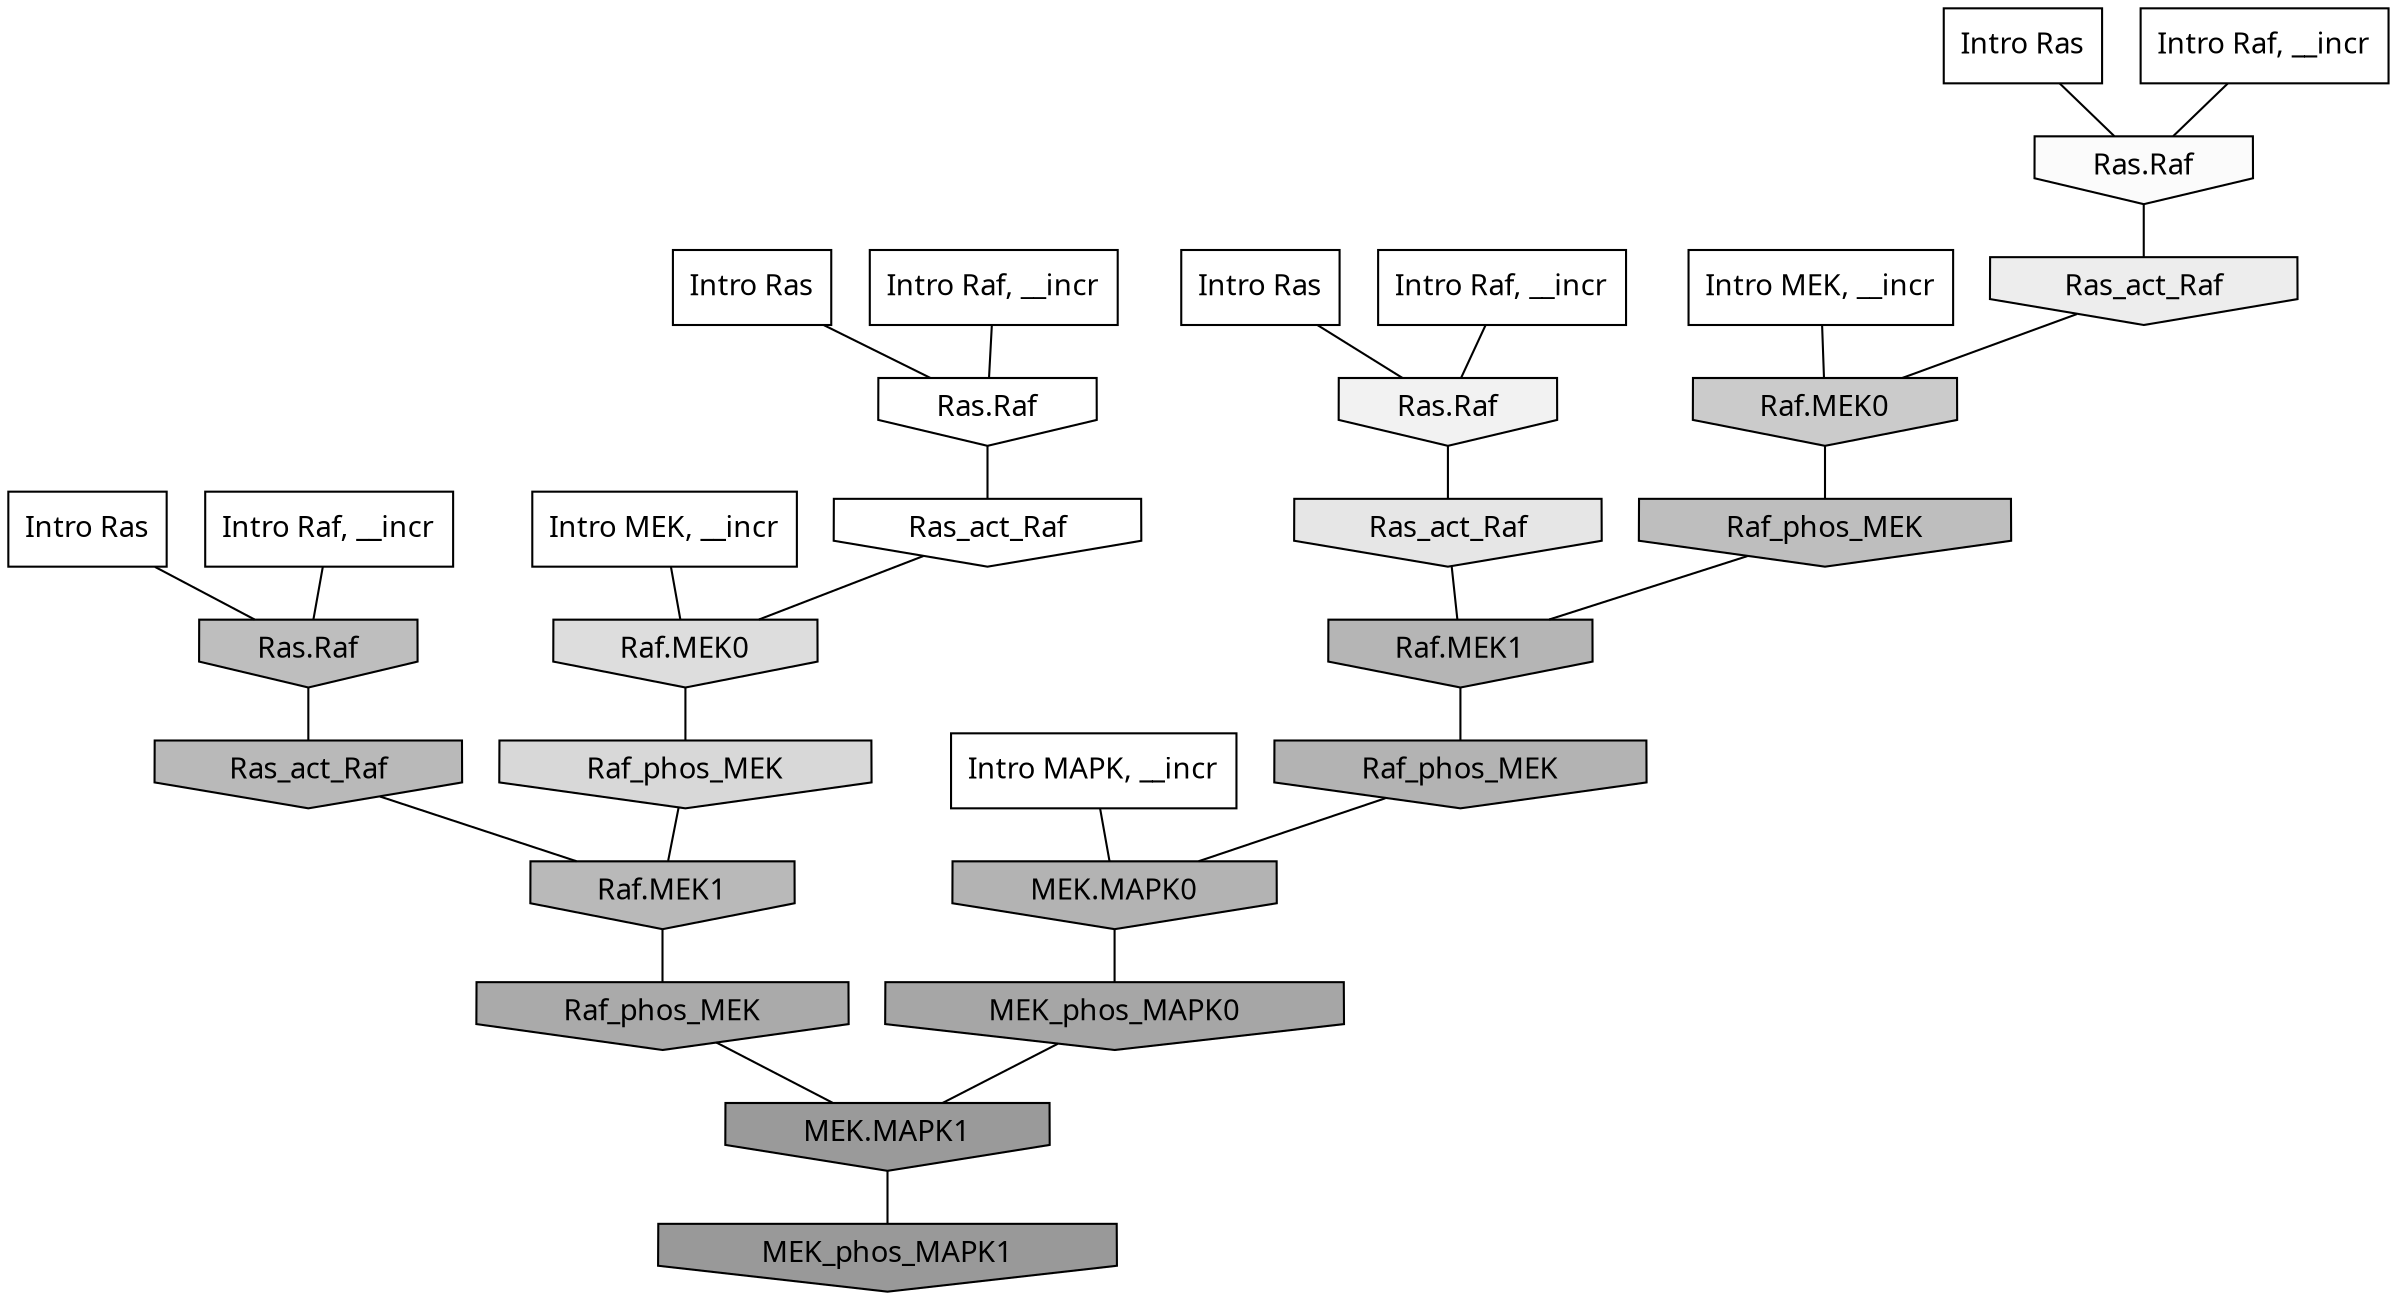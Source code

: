 digraph G{
  rankdir="TB";
  ranksep=0.30;
  node [fontname="CMU Serif"];
  edge [fontname="CMU Serif"];
  
  7 [label="Intro Ras", shape=rectangle, style=filled, fillcolor="0.000 0.000 1.000"]
  
  9 [label="Intro Ras", shape=rectangle, style=filled, fillcolor="0.000 0.000 1.000"]
  
  19 [label="Intro Ras", shape=rectangle, style=filled, fillcolor="0.000 0.000 1.000"]
  
  64 [label="Intro Ras", shape=rectangle, style=filled, fillcolor="0.000 0.000 1.000"]
  
  472 [label="Intro Raf, __incr", shape=rectangle, style=filled, fillcolor="0.000 0.000 1.000"]
  
  518 [label="Intro Raf, __incr", shape=rectangle, style=filled, fillcolor="0.000 0.000 1.000"]
  
  551 [label="Intro Raf, __incr", shape=rectangle, style=filled, fillcolor="0.000 0.000 1.000"]
  
  873 [label="Intro Raf, __incr", shape=rectangle, style=filled, fillcolor="0.000 0.000 1.000"]
  
  1114 [label="Intro MEK, __incr", shape=rectangle, style=filled, fillcolor="0.000 0.000 1.000"]
  
  2021 [label="Intro MEK, __incr", shape=rectangle, style=filled, fillcolor="0.000 0.000 1.000"]
  
  2874 [label="Intro MAPK, __incr", shape=rectangle, style=filled, fillcolor="0.000 0.000 1.000"]
  
  3281 [label="Ras.Raf", shape=invhouse, style=filled, fillcolor="0.000 0.000 1.000"]
  
  3304 [label="Ras_act_Raf", shape=invhouse, style=filled, fillcolor="0.000 0.000 1.000"]
  
  3419 [label="Ras.Raf", shape=invhouse, style=filled, fillcolor="0.000 0.000 0.984"]
  
  3668 [label="Ras.Raf", shape=invhouse, style=filled, fillcolor="0.000 0.000 0.948"]
  
  3960 [label="Ras_act_Raf", shape=invhouse, style=filled, fillcolor="0.000 0.000 0.927"]
  
  4357 [label="Ras_act_Raf", shape=invhouse, style=filled, fillcolor="0.000 0.000 0.899"]
  
  4887 [label="Raf.MEK0", shape=invhouse, style=filled, fillcolor="0.000 0.000 0.865"]
  
  5166 [label="Raf_phos_MEK", shape=invhouse, style=filled, fillcolor="0.000 0.000 0.847"]
  
  6089 [label="Raf.MEK0", shape=invhouse, style=filled, fillcolor="0.000 0.000 0.796"]
  
  7396 [label="Raf_phos_MEK", shape=invhouse, style=filled, fillcolor="0.000 0.000 0.746"]
  
  7539 [label="Ras.Raf", shape=invhouse, style=filled, fillcolor="0.000 0.000 0.743"]
  
  8118 [label="Ras_act_Raf", shape=invhouse, style=filled, fillcolor="0.000 0.000 0.724"]
  
  8120 [label="Raf.MEK1", shape=invhouse, style=filled, fillcolor="0.000 0.000 0.724"]
  
  8642 [label="Raf.MEK1", shape=invhouse, style=filled, fillcolor="0.000 0.000 0.708"]
  
  8853 [label="Raf_phos_MEK", shape=invhouse, style=filled, fillcolor="0.000 0.000 0.701"]
  
  8855 [label="MEK.MAPK0", shape=invhouse, style=filled, fillcolor="0.000 0.000 0.701"]
  
  10334 [label="Raf_phos_MEK", shape=invhouse, style=filled, fillcolor="0.000 0.000 0.666"]
  
  11067 [label="MEK_phos_MAPK0", shape=invhouse, style=filled, fillcolor="0.000 0.000 0.651"]
  
  13776 [label="MEK.MAPK1", shape=invhouse, style=filled, fillcolor="0.000 0.000 0.605"]
  
  14162 [label="MEK_phos_MAPK1", shape=invhouse, style=filled, fillcolor="0.000 0.000 0.600"]
  
  
  13776 -> 14162 [dir=none, color="0.000 0.000 0.000"] 
  11067 -> 13776 [dir=none, color="0.000 0.000 0.000"] 
  10334 -> 13776 [dir=none, color="0.000 0.000 0.000"] 
  8855 -> 11067 [dir=none, color="0.000 0.000 0.000"] 
  8853 -> 8855 [dir=none, color="0.000 0.000 0.000"] 
  8642 -> 8853 [dir=none, color="0.000 0.000 0.000"] 
  8120 -> 10334 [dir=none, color="0.000 0.000 0.000"] 
  8118 -> 8120 [dir=none, color="0.000 0.000 0.000"] 
  7539 -> 8118 [dir=none, color="0.000 0.000 0.000"] 
  7396 -> 8642 [dir=none, color="0.000 0.000 0.000"] 
  6089 -> 7396 [dir=none, color="0.000 0.000 0.000"] 
  5166 -> 8120 [dir=none, color="0.000 0.000 0.000"] 
  4887 -> 5166 [dir=none, color="0.000 0.000 0.000"] 
  4357 -> 8642 [dir=none, color="0.000 0.000 0.000"] 
  3960 -> 6089 [dir=none, color="0.000 0.000 0.000"] 
  3668 -> 4357 [dir=none, color="0.000 0.000 0.000"] 
  3419 -> 3960 [dir=none, color="0.000 0.000 0.000"] 
  3304 -> 4887 [dir=none, color="0.000 0.000 0.000"] 
  3281 -> 3304 [dir=none, color="0.000 0.000 0.000"] 
  2874 -> 8855 [dir=none, color="0.000 0.000 0.000"] 
  2021 -> 4887 [dir=none, color="0.000 0.000 0.000"] 
  1114 -> 6089 [dir=none, color="0.000 0.000 0.000"] 
  873 -> 3419 [dir=none, color="0.000 0.000 0.000"] 
  551 -> 3668 [dir=none, color="0.000 0.000 0.000"] 
  518 -> 7539 [dir=none, color="0.000 0.000 0.000"] 
  472 -> 3281 [dir=none, color="0.000 0.000 0.000"] 
  64 -> 3281 [dir=none, color="0.000 0.000 0.000"] 
  19 -> 3419 [dir=none, color="0.000 0.000 0.000"] 
  9 -> 3668 [dir=none, color="0.000 0.000 0.000"] 
  7 -> 7539 [dir=none, color="0.000 0.000 0.000"] 
  
  }
